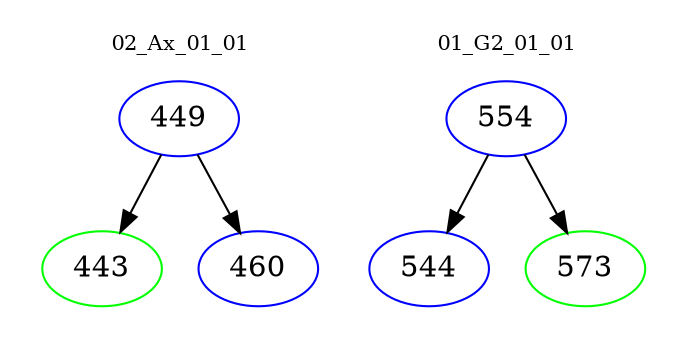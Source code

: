 digraph{
subgraph cluster_0 {
color = white
label = "02_Ax_01_01";
fontsize=10;
T0_449 [label="449", color="blue"]
T0_449 -> T0_443 [color="black"]
T0_443 [label="443", color="green"]
T0_449 -> T0_460 [color="black"]
T0_460 [label="460", color="blue"]
}
subgraph cluster_1 {
color = white
label = "01_G2_01_01";
fontsize=10;
T1_554 [label="554", color="blue"]
T1_554 -> T1_544 [color="black"]
T1_544 [label="544", color="blue"]
T1_554 -> T1_573 [color="black"]
T1_573 [label="573", color="green"]
}
}
